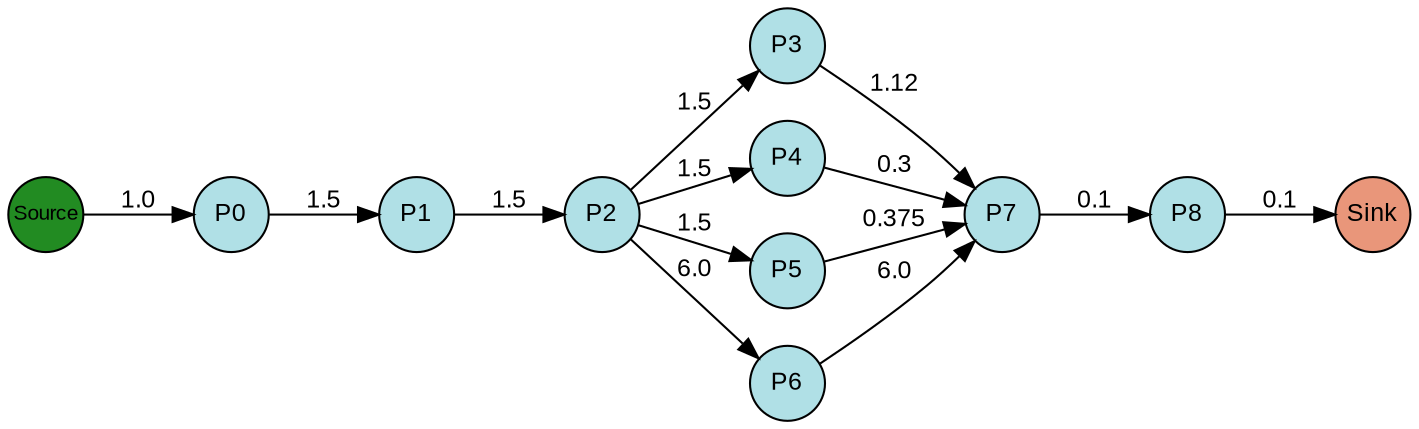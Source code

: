 digraph {
  splines=true;
node [margin=0 fontname=arial fontcolor=black fontsize=12 shape=circle width=0.5 fixedsize=true style=filled fillcolor=powderblue]
  1 [label="P0"]
  2 [label="P1"]
  3 [label="P2"]
  4 [label="P3"]
  5 [label="P4"]
  6 [label="P5"]
  7 [label="P6"]
  8 [label="P7"]
  9 [label="P8"]
  node [margin=0 fontname=arial fontcolor=black fontsize=10 shape=circle width=0.5 fixedsize=true style=filled fillcolor=forestgreen]
  10 [label="Source"]
  node [margin=0 fontname=arial fontcolor=black fontsize=12 shape=circle width=0.5 fixedsize=true style=filled fillcolor=darksalmon]
  11 [label="Sink"]
rankdir=LR
edge [margin=0 fontname=arial fontcolor=black fontsize=12]
   1 -> 2 [label="1.5"]
   2 -> 3 [label="1.5"]
   3 -> 4 [label="1.5"]
   3 -> 5 [label="1.5"]
   3 -> 6 [label="1.5"]
   3 -> 7 [label="6.0"]
   4 -> 8 [label="1.12"]
   5 -> 8 [label="0.3"]
   6 -> 8 [label="0.375"]
   7 -> 8 [label="6.0"]
   8 -> 9 [label="0.1"]
   10 -> 1 [label="1.0"]
   9 -> 11 [label="0.1"]

  {rank=same 10}
	{rank=same  1 }
	{rank=same  2 }
	{rank=same  3 }
	{rank=same  4, 5, 6, 7 }
	{rank=same  8 }
	{rank=same  9 }
  {rank=same 11}
}
